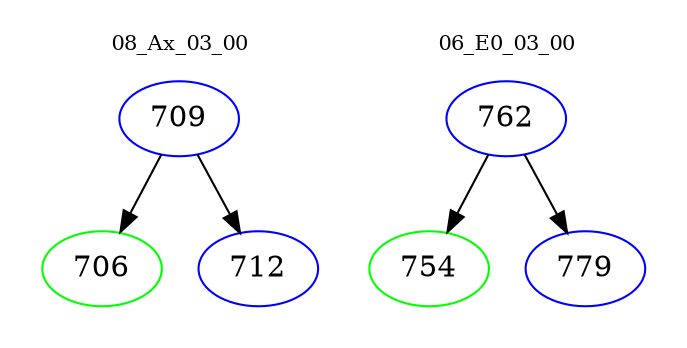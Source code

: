 digraph{
subgraph cluster_0 {
color = white
label = "08_Ax_03_00";
fontsize=10;
T0_709 [label="709", color="blue"]
T0_709 -> T0_706 [color="black"]
T0_706 [label="706", color="green"]
T0_709 -> T0_712 [color="black"]
T0_712 [label="712", color="blue"]
}
subgraph cluster_1 {
color = white
label = "06_E0_03_00";
fontsize=10;
T1_762 [label="762", color="blue"]
T1_762 -> T1_754 [color="black"]
T1_754 [label="754", color="green"]
T1_762 -> T1_779 [color="black"]
T1_779 [label="779", color="blue"]
}
}

